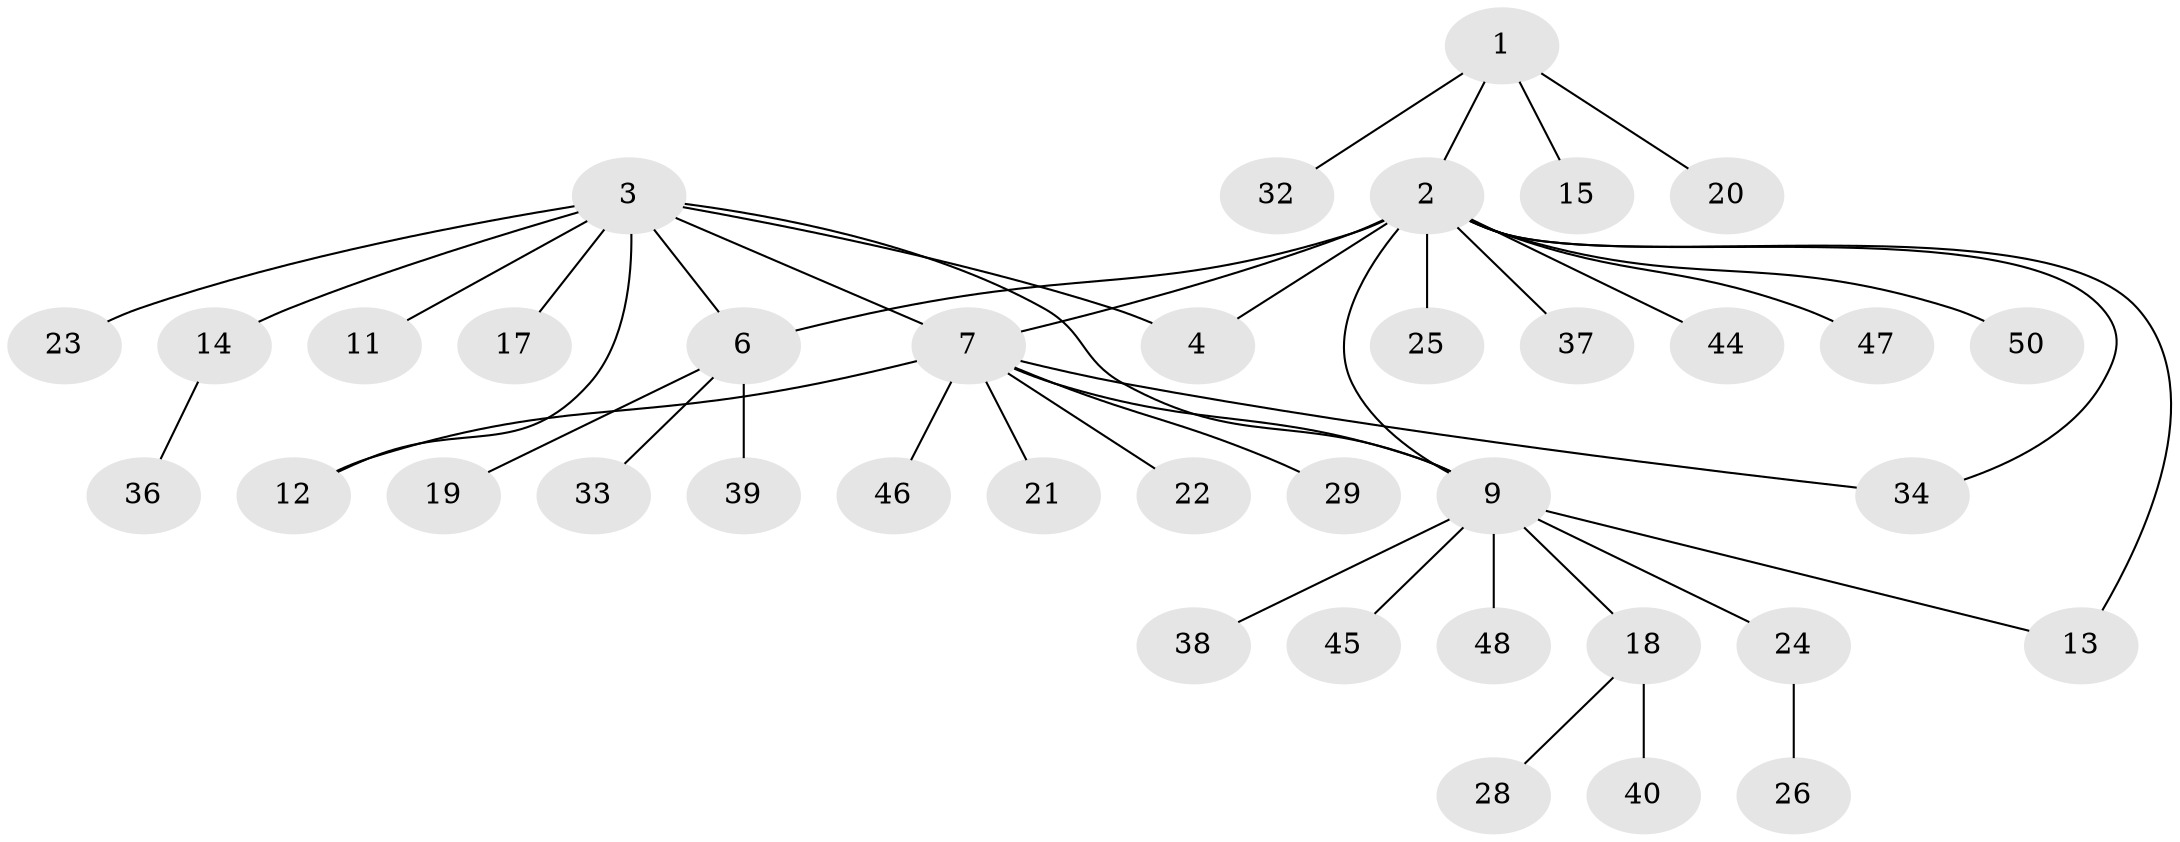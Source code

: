 // Generated by graph-tools (version 1.1) at 2025/52/02/27/25 19:52:14]
// undirected, 38 vertices, 44 edges
graph export_dot {
graph [start="1"]
  node [color=gray90,style=filled];
  1 [super="+43"];
  2 [super="+5"];
  3 [super="+31"];
  4 [super="+35"];
  6 [super="+16"];
  7 [super="+8"];
  9 [super="+10"];
  11;
  12;
  13;
  14;
  15 [super="+41"];
  17;
  18 [super="+27"];
  19;
  20;
  21;
  22;
  23;
  24 [super="+30"];
  25;
  26 [super="+51"];
  28;
  29 [super="+49"];
  32;
  33;
  34;
  36 [super="+42"];
  37 [super="+52"];
  38;
  39;
  40;
  44;
  45;
  46;
  47;
  48;
  50;
  1 -- 2;
  1 -- 15;
  1 -- 20;
  1 -- 32;
  2 -- 4;
  2 -- 7 [weight=2];
  2 -- 37;
  2 -- 50;
  2 -- 34;
  2 -- 6;
  2 -- 44;
  2 -- 13;
  2 -- 47;
  2 -- 25;
  2 -- 9 [weight=2];
  3 -- 4;
  3 -- 6;
  3 -- 11;
  3 -- 12;
  3 -- 14;
  3 -- 17;
  3 -- 23;
  3 -- 9;
  3 -- 7;
  6 -- 19;
  6 -- 39;
  6 -- 33;
  7 -- 9;
  7 -- 12;
  7 -- 21;
  7 -- 22;
  7 -- 34;
  7 -- 29;
  7 -- 46;
  9 -- 18;
  9 -- 45;
  9 -- 48;
  9 -- 38;
  9 -- 24;
  9 -- 13;
  14 -- 36;
  18 -- 28;
  18 -- 40;
  24 -- 26;
}
